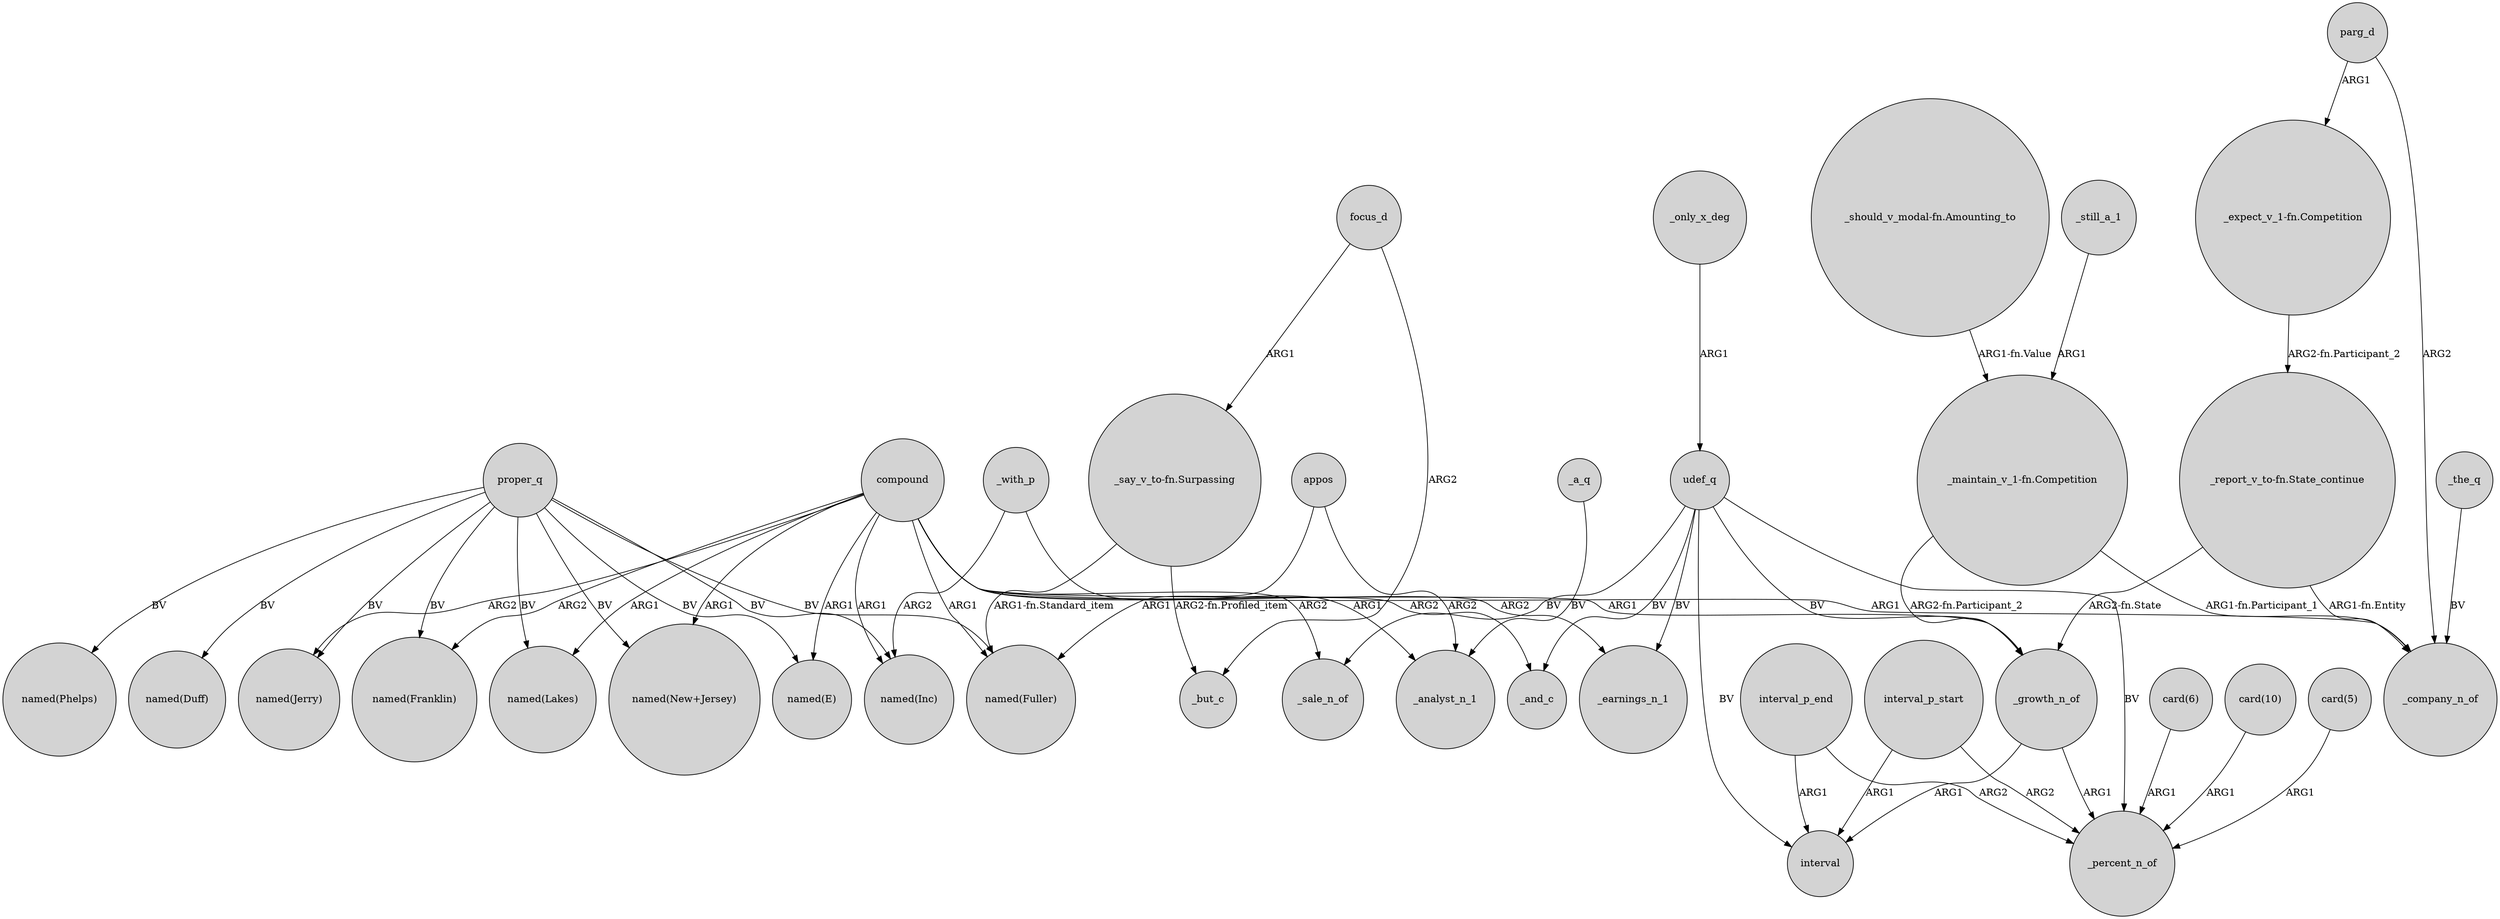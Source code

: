 digraph {
	node [shape=circle style=filled]
	_growth_n_of -> interval [label=ARG1]
	proper_q -> "named(New+Jersey)" [label=BV]
	"_report_v_to-fn.State_continue" -> _company_n_of [label="ARG1-fn.Entity"]
	"_say_v_to-fn.Surpassing" -> _but_c [label="ARG2-fn.Profiled_item"]
	"_expect_v_1-fn.Competition" -> "_report_v_to-fn.State_continue" [label="ARG2-fn.Participant_2"]
	appos -> "named(Fuller)" [label=ARG1]
	focus_d -> _but_c [label=ARG2]
	compound -> "named(New+Jersey)" [label=ARG1]
	udef_q -> interval [label=BV]
	proper_q -> "named(Phelps)" [label=BV]
	_with_p -> _analyst_n_1 [label=ARG1]
	proper_q -> "named(Inc)" [label=BV]
	compound -> _company_n_of [label=ARG1]
	parg_d -> _company_n_of [label=ARG2]
	udef_q -> _sale_n_of [label=BV]
	compound -> "named(E)" [label=ARG1]
	udef_q -> _and_c [label=BV]
	"_report_v_to-fn.State_continue" -> _growth_n_of [label="ARG2-fn.State"]
	compound -> _and_c [label=ARG2]
	interval_p_start -> interval [label=ARG1]
	compound -> "named(Lakes)" [label=ARG1]
	_a_q -> _analyst_n_1 [label=BV]
	compound -> _earnings_n_1 [label=ARG2]
	_growth_n_of -> _percent_n_of [label=ARG1]
	proper_q -> "named(Fuller)" [label=BV]
	_still_a_1 -> "_maintain_v_1-fn.Competition" [label=ARG1]
	"card(6)" -> _percent_n_of [label=ARG1]
	proper_q -> "named(Jerry)" [label=BV]
	interval_p_start -> _percent_n_of [label=ARG2]
	udef_q -> _earnings_n_1 [label=BV]
	"_should_v_modal-fn.Amounting_to" -> "_maintain_v_1-fn.Competition" [label="ARG1-fn.Value"]
	appos -> _analyst_n_1 [label=ARG2]
	udef_q -> _percent_n_of [label=BV]
	compound -> "named(Jerry)" [label=ARG2]
	"card(10)" -> _percent_n_of [label=ARG1]
	"card(5)" -> _percent_n_of [label=ARG1]
	_with_p -> "named(Inc)" [label=ARG2]
	"_say_v_to-fn.Surpassing" -> "named(Fuller)" [label="ARG1-fn.Standard_item"]
	interval_p_end -> interval [label=ARG1]
	proper_q -> "named(Duff)" [label=BV]
	parg_d -> "_expect_v_1-fn.Competition" [label=ARG1]
	udef_q -> _growth_n_of [label=BV]
	proper_q -> "named(Lakes)" [label=BV]
	compound -> "named(Inc)" [label=ARG1]
	"_maintain_v_1-fn.Competition" -> _company_n_of [label="ARG1-fn.Participant_1"]
	focus_d -> "_say_v_to-fn.Surpassing" [label=ARG1]
	compound -> "named(Franklin)" [label=ARG2]
	interval_p_end -> _percent_n_of [label=ARG2]
	"_maintain_v_1-fn.Competition" -> _growth_n_of [label="ARG2-fn.Participant_2"]
	_only_x_deg -> udef_q [label=ARG1]
	proper_q -> "named(Franklin)" [label=BV]
	compound -> _growth_n_of [label=ARG1]
	_the_q -> _company_n_of [label=BV]
	compound -> "named(Fuller)" [label=ARG1]
	proper_q -> "named(E)" [label=BV]
	compound -> _sale_n_of [label=ARG2]
}
